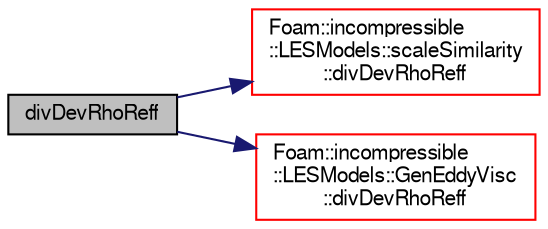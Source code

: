 digraph "divDevRhoReff"
{
  bgcolor="transparent";
  edge [fontname="FreeSans",fontsize="10",labelfontname="FreeSans",labelfontsize="10"];
  node [fontname="FreeSans",fontsize="10",shape=record];
  rankdir="LR";
  Node1961 [label="divDevRhoReff",height=0.2,width=0.4,color="black", fillcolor="grey75", style="filled", fontcolor="black"];
  Node1961 -> Node1962 [color="midnightblue",fontsize="10",style="solid",fontname="FreeSans"];
  Node1962 [label="Foam::incompressible\l::LESModels::scaleSimilarity\l::divDevRhoReff",height=0.2,width=0.4,color="red",URL="$a30890.html#a1d0345d58cf17e030967c2b77a4477d6",tooltip="Return the deviatoric part of the effective sub-grid. "];
  Node1961 -> Node2271 [color="midnightblue",fontsize="10",style="solid",fontname="FreeSans"];
  Node2271 [label="Foam::incompressible\l::LESModels::GenEddyVisc\l::divDevRhoReff",height=0.2,width=0.4,color="red",URL="$a30846.html#a1d0345d58cf17e030967c2b77a4477d6",tooltip="Return the deviatoric part of the effective sub-grid. "];
}
